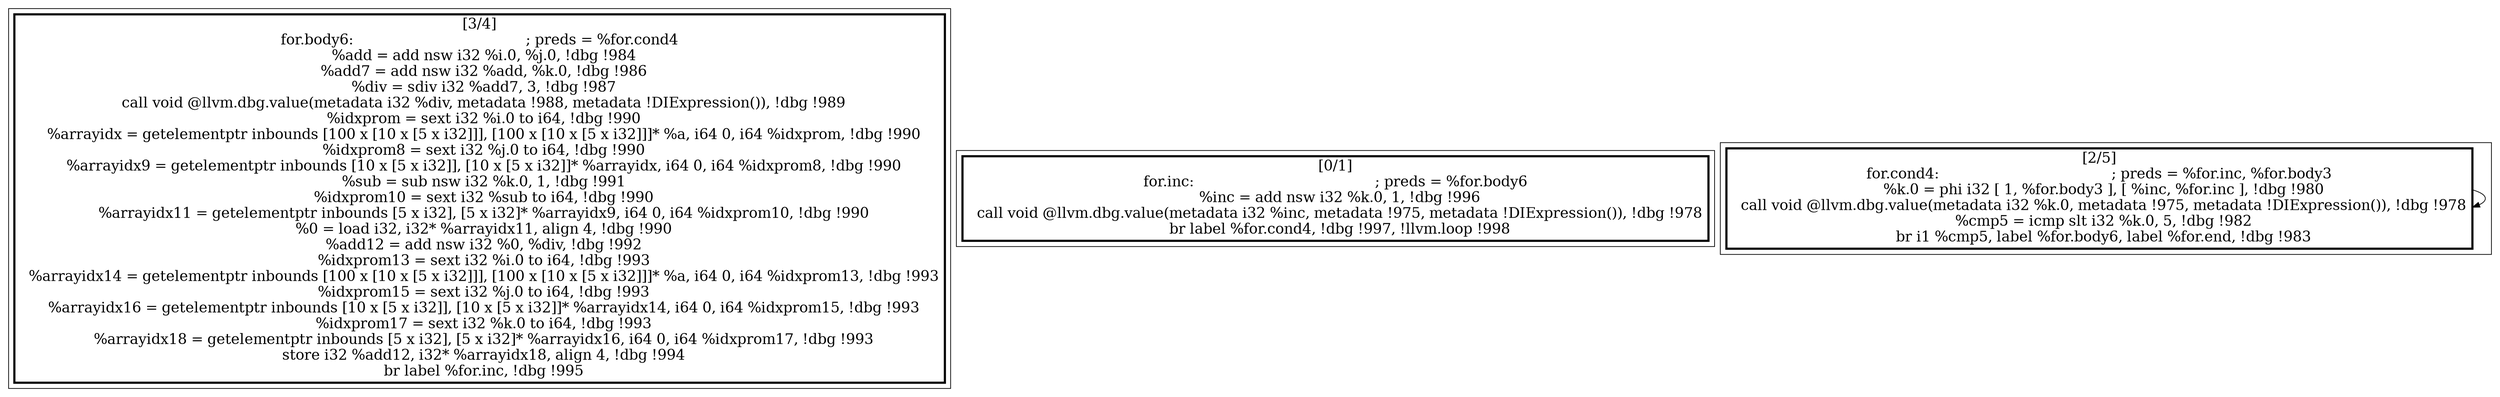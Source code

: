 
digraph G {





subgraph cluster2 {


node81 [penwidth=3.0,fontsize=20,shape=rectangle,label="[3/4]
for.body6:                                        ; preds = %for.cond4
  %add = add nsw i32 %i.0, %j.0, !dbg !984
  %add7 = add nsw i32 %add, %k.0, !dbg !986
  %div = sdiv i32 %add7, 3, !dbg !987
  call void @llvm.dbg.value(metadata i32 %div, metadata !988, metadata !DIExpression()), !dbg !989
  %idxprom = sext i32 %i.0 to i64, !dbg !990
  %arrayidx = getelementptr inbounds [100 x [10 x [5 x i32]]], [100 x [10 x [5 x i32]]]* %a, i64 0, i64 %idxprom, !dbg !990
  %idxprom8 = sext i32 %j.0 to i64, !dbg !990
  %arrayidx9 = getelementptr inbounds [10 x [5 x i32]], [10 x [5 x i32]]* %arrayidx, i64 0, i64 %idxprom8, !dbg !990
  %sub = sub nsw i32 %k.0, 1, !dbg !991
  %idxprom10 = sext i32 %sub to i64, !dbg !990
  %arrayidx11 = getelementptr inbounds [5 x i32], [5 x i32]* %arrayidx9, i64 0, i64 %idxprom10, !dbg !990
  %0 = load i32, i32* %arrayidx11, align 4, !dbg !990
  %add12 = add nsw i32 %0, %div, !dbg !992
  %idxprom13 = sext i32 %i.0 to i64, !dbg !993
  %arrayidx14 = getelementptr inbounds [100 x [10 x [5 x i32]]], [100 x [10 x [5 x i32]]]* %a, i64 0, i64 %idxprom13, !dbg !993
  %idxprom15 = sext i32 %j.0 to i64, !dbg !993
  %arrayidx16 = getelementptr inbounds [10 x [5 x i32]], [10 x [5 x i32]]* %arrayidx14, i64 0, i64 %idxprom15, !dbg !993
  %idxprom17 = sext i32 %k.0 to i64, !dbg !993
  %arrayidx18 = getelementptr inbounds [5 x i32], [5 x i32]* %arrayidx16, i64 0, i64 %idxprom17, !dbg !993
  store i32 %add12, i32* %arrayidx18, align 4, !dbg !994
  br label %for.inc, !dbg !995
" ]



}

subgraph cluster0 {


node79 [penwidth=3.0,fontsize=20,shape=rectangle,label="[0/1]
for.inc:                                          ; preds = %for.body6
  %inc = add nsw i32 %k.0, 1, !dbg !996
  call void @llvm.dbg.value(metadata i32 %inc, metadata !975, metadata !DIExpression()), !dbg !978
  br label %for.cond4, !dbg !997, !llvm.loop !998
" ]



}

subgraph cluster1 {


node80 [penwidth=3.0,fontsize=20,shape=rectangle,label="[2/5]
for.cond4:                                        ; preds = %for.inc, %for.body3
  %k.0 = phi i32 [ 1, %for.body3 ], [ %inc, %for.inc ], !dbg !980
  call void @llvm.dbg.value(metadata i32 %k.0, metadata !975, metadata !DIExpression()), !dbg !978
  %cmp5 = icmp slt i32 %k.0, 5, !dbg !982
  br i1 %cmp5, label %for.body6, label %for.end, !dbg !983
" ]

node80->node80 [ ]


}

}
